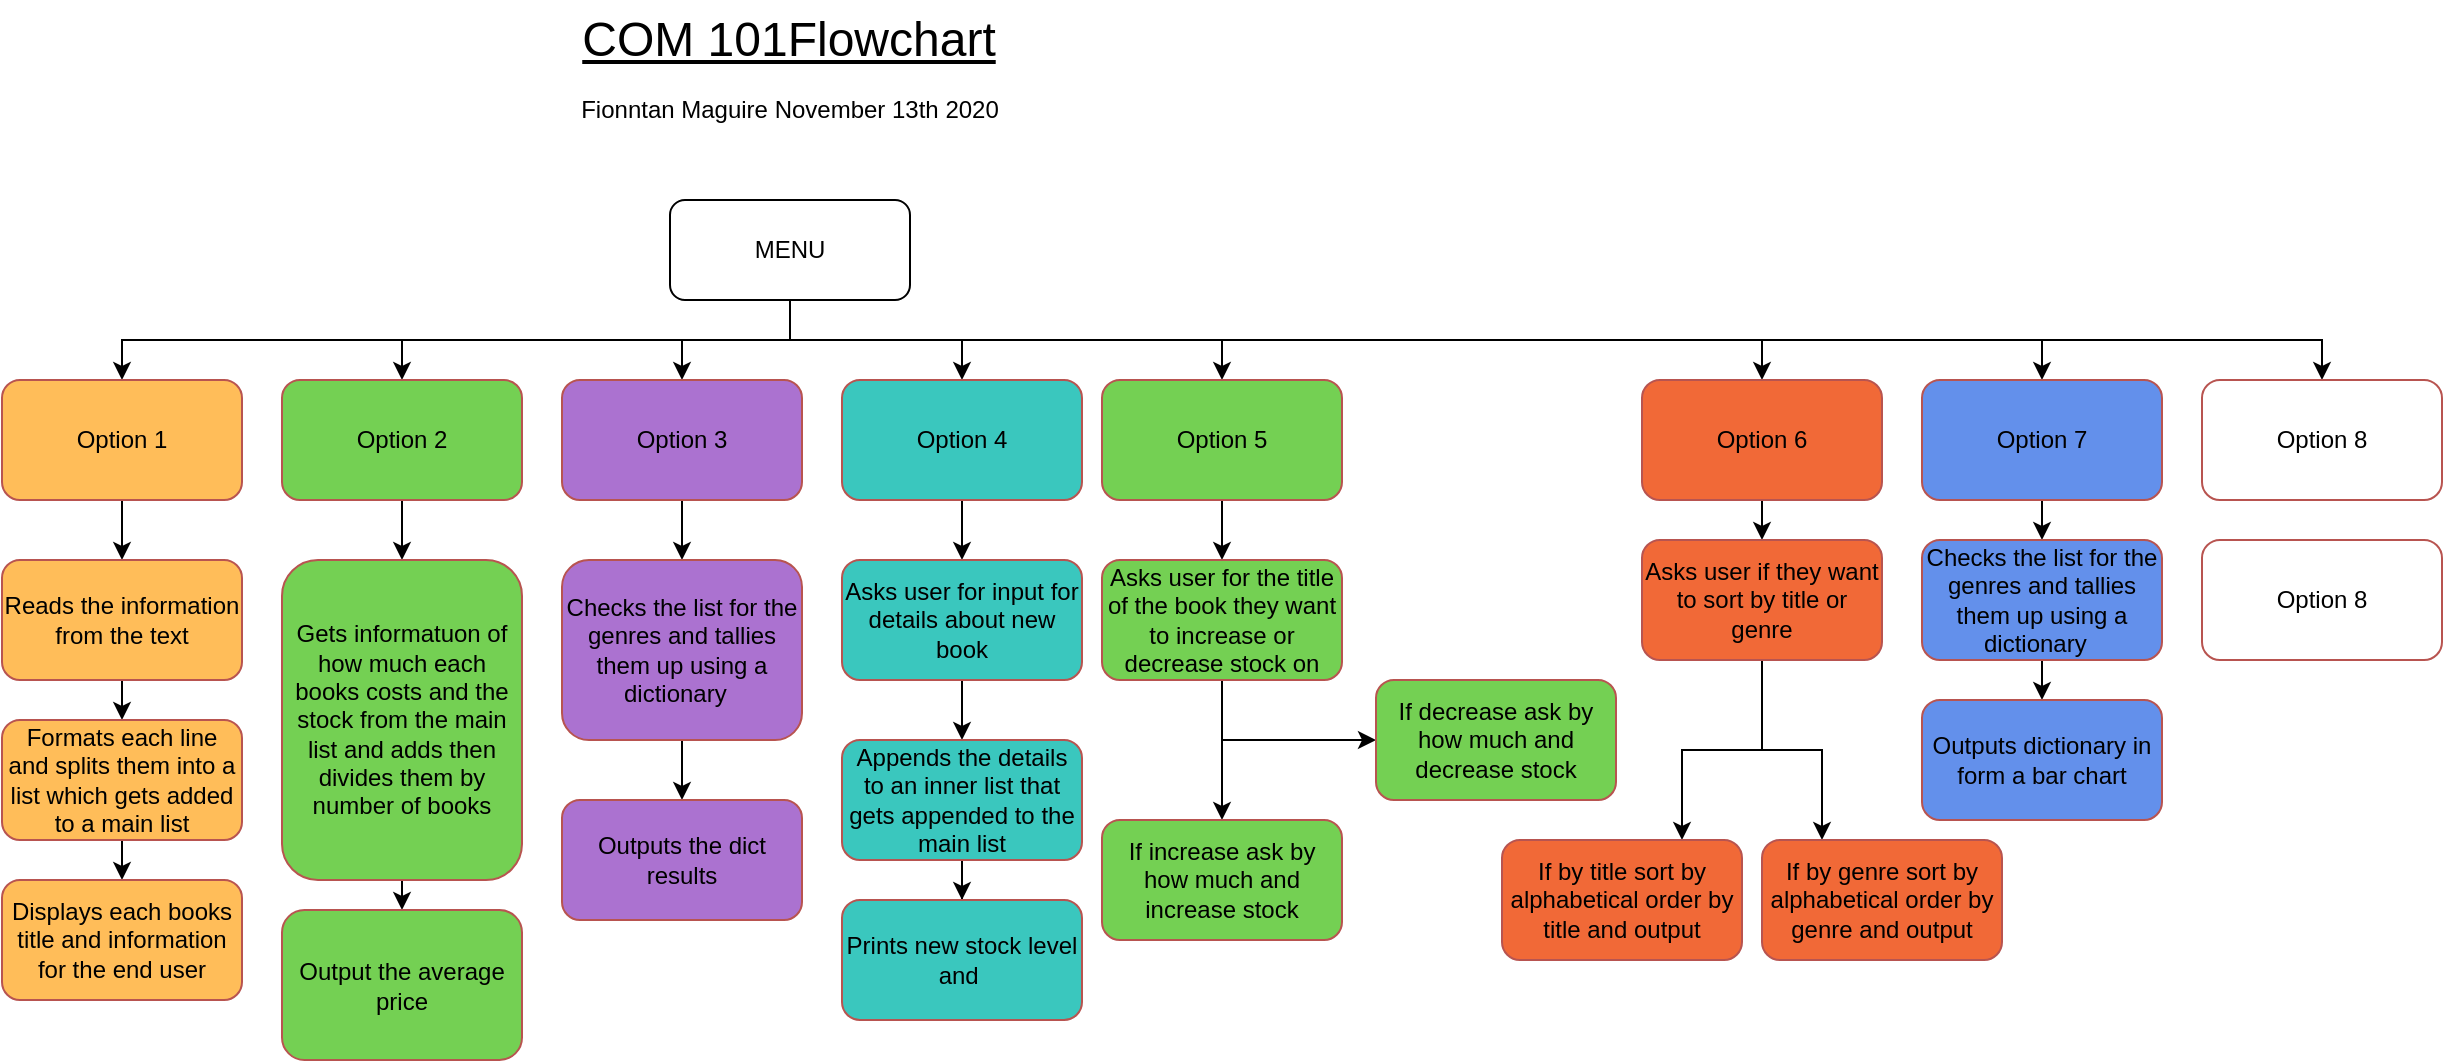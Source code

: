 <mxfile version="13.10.9" type="device"><diagram id="C5RBs43oDa-KdzZeNtuy" name="Page-1"><mxGraphModel dx="1102" dy="450" grid="1" gridSize="10" guides="1" tooltips="1" connect="1" arrows="1" fold="1" page="1" pageScale="1" pageWidth="827" pageHeight="1169" math="0" shadow="0"><root><mxCell id="WIyWlLk6GJQsqaUBKTNV-0"/><mxCell id="WIyWlLk6GJQsqaUBKTNV-1" parent="WIyWlLk6GJQsqaUBKTNV-0"/><mxCell id="MaxrXutDuzmS8f54RmXt-1" value="&lt;font style=&quot;font-size: 24px&quot;&gt;&lt;u&gt;COM 101Flowchart&lt;/u&gt;&lt;/font&gt;" style="text;html=1;strokeColor=none;fillColor=none;align=center;verticalAlign=middle;whiteSpace=wrap;rounded=0;" parent="WIyWlLk6GJQsqaUBKTNV-1" vertex="1"><mxGeometry x="248" y="50" width="331" height="40" as="geometry"/></mxCell><mxCell id="MaxrXutDuzmS8f54RmXt-2" value="Fionntan Maguire November 13th 2020" style="text;html=1;strokeColor=none;fillColor=none;align=center;verticalAlign=middle;whiteSpace=wrap;rounded=0;" parent="WIyWlLk6GJQsqaUBKTNV-1" vertex="1"><mxGeometry x="306" y="90" width="216" height="30" as="geometry"/></mxCell><mxCell id="MaxrXutDuzmS8f54RmXt-5" style="edgeStyle=orthogonalEdgeStyle;rounded=0;orthogonalLoop=1;jettySize=auto;html=1;exitX=0.5;exitY=1;exitDx=0;exitDy=0;entryX=0.5;entryY=0;entryDx=0;entryDy=0;" parent="WIyWlLk6GJQsqaUBKTNV-1" source="MaxrXutDuzmS8f54RmXt-3" target="MaxrXutDuzmS8f54RmXt-4" edge="1"><mxGeometry relative="1" as="geometry"/></mxCell><mxCell id="MaxrXutDuzmS8f54RmXt-7" style="edgeStyle=orthogonalEdgeStyle;rounded=0;orthogonalLoop=1;jettySize=auto;html=1;exitX=0.5;exitY=1;exitDx=0;exitDy=0;entryX=0.5;entryY=0;entryDx=0;entryDy=0;" parent="WIyWlLk6GJQsqaUBKTNV-1" source="MaxrXutDuzmS8f54RmXt-3" target="MaxrXutDuzmS8f54RmXt-6" edge="1"><mxGeometry relative="1" as="geometry"/></mxCell><mxCell id="MaxrXutDuzmS8f54RmXt-11" style="edgeStyle=orthogonalEdgeStyle;rounded=0;orthogonalLoop=1;jettySize=auto;html=1;exitX=0.5;exitY=1;exitDx=0;exitDy=0;entryX=0.5;entryY=0;entryDx=0;entryDy=0;" parent="WIyWlLk6GJQsqaUBKTNV-1" source="MaxrXutDuzmS8f54RmXt-3" target="MaxrXutDuzmS8f54RmXt-8" edge="1"><mxGeometry relative="1" as="geometry"/></mxCell><mxCell id="MaxrXutDuzmS8f54RmXt-12" style="edgeStyle=orthogonalEdgeStyle;rounded=0;orthogonalLoop=1;jettySize=auto;html=1;exitX=0.5;exitY=1;exitDx=0;exitDy=0;entryX=0.5;entryY=0;entryDx=0;entryDy=0;" parent="WIyWlLk6GJQsqaUBKTNV-1" source="MaxrXutDuzmS8f54RmXt-3" target="MaxrXutDuzmS8f54RmXt-9" edge="1"><mxGeometry relative="1" as="geometry"/></mxCell><mxCell id="MaxrXutDuzmS8f54RmXt-13" style="edgeStyle=orthogonalEdgeStyle;rounded=0;orthogonalLoop=1;jettySize=auto;html=1;exitX=0.5;exitY=1;exitDx=0;exitDy=0;entryX=0.5;entryY=0;entryDx=0;entryDy=0;" parent="WIyWlLk6GJQsqaUBKTNV-1" source="MaxrXutDuzmS8f54RmXt-3" target="MaxrXutDuzmS8f54RmXt-10" edge="1"><mxGeometry relative="1" as="geometry"/></mxCell><mxCell id="MaxrXutDuzmS8f54RmXt-15" style="edgeStyle=orthogonalEdgeStyle;rounded=0;orthogonalLoop=1;jettySize=auto;html=1;exitX=0.5;exitY=1;exitDx=0;exitDy=0;entryX=0.5;entryY=0;entryDx=0;entryDy=0;" parent="WIyWlLk6GJQsqaUBKTNV-1" source="MaxrXutDuzmS8f54RmXt-3" target="MaxrXutDuzmS8f54RmXt-14" edge="1"><mxGeometry relative="1" as="geometry"/></mxCell><mxCell id="MaxrXutDuzmS8f54RmXt-17" style="edgeStyle=orthogonalEdgeStyle;rounded=0;orthogonalLoop=1;jettySize=auto;html=1;exitX=0.5;exitY=1;exitDx=0;exitDy=0;entryX=0.5;entryY=0;entryDx=0;entryDy=0;" parent="WIyWlLk6GJQsqaUBKTNV-1" source="MaxrXutDuzmS8f54RmXt-3" target="MaxrXutDuzmS8f54RmXt-16" edge="1"><mxGeometry relative="1" as="geometry"/></mxCell><mxCell id="MaxrXutDuzmS8f54RmXt-26" style="edgeStyle=orthogonalEdgeStyle;rounded=0;orthogonalLoop=1;jettySize=auto;html=1;exitX=0.5;exitY=1;exitDx=0;exitDy=0;entryX=0.5;entryY=0;entryDx=0;entryDy=0;" parent="WIyWlLk6GJQsqaUBKTNV-1" source="MaxrXutDuzmS8f54RmXt-3" target="MaxrXutDuzmS8f54RmXt-25" edge="1"><mxGeometry relative="1" as="geometry"/></mxCell><mxCell id="MaxrXutDuzmS8f54RmXt-3" value="MENU" style="rounded=1;whiteSpace=wrap;html=1;" parent="WIyWlLk6GJQsqaUBKTNV-1" vertex="1"><mxGeometry x="354" y="150" width="120" height="50" as="geometry"/></mxCell><mxCell id="MaxrXutDuzmS8f54RmXt-21" style="edgeStyle=orthogonalEdgeStyle;rounded=0;orthogonalLoop=1;jettySize=auto;html=1;exitX=0.5;exitY=1;exitDx=0;exitDy=0;entryX=0.5;entryY=0;entryDx=0;entryDy=0;" parent="WIyWlLk6GJQsqaUBKTNV-1" source="MaxrXutDuzmS8f54RmXt-4" target="MaxrXutDuzmS8f54RmXt-18" edge="1"><mxGeometry relative="1" as="geometry"/></mxCell><mxCell id="MaxrXutDuzmS8f54RmXt-4" value="Option 1" style="rounded=1;whiteSpace=wrap;html=1;strokeColor=#b85450;fillColor=#FFBD59;" parent="WIyWlLk6GJQsqaUBKTNV-1" vertex="1"><mxGeometry x="20" y="240" width="120" height="60" as="geometry"/></mxCell><mxCell id="MaxrXutDuzmS8f54RmXt-28" style="edgeStyle=orthogonalEdgeStyle;rounded=0;orthogonalLoop=1;jettySize=auto;html=1;exitX=0.5;exitY=1;exitDx=0;exitDy=0;entryX=0.5;entryY=0;entryDx=0;entryDy=0;" parent="WIyWlLk6GJQsqaUBKTNV-1" source="MaxrXutDuzmS8f54RmXt-6" target="MaxrXutDuzmS8f54RmXt-24" edge="1"><mxGeometry relative="1" as="geometry"/></mxCell><mxCell id="MaxrXutDuzmS8f54RmXt-6" value="Option 2" style="rounded=1;whiteSpace=wrap;html=1;strokeColor=#b85450;fillColor=#74D053;" parent="WIyWlLk6GJQsqaUBKTNV-1" vertex="1"><mxGeometry x="160" y="240" width="120" height="60" as="geometry"/></mxCell><mxCell id="m7ByxKUzDtRCLXDU1BJS-4" style="edgeStyle=orthogonalEdgeStyle;rounded=0;orthogonalLoop=1;jettySize=auto;html=1;exitX=0.5;exitY=1;exitDx=0;exitDy=0;" edge="1" parent="WIyWlLk6GJQsqaUBKTNV-1" source="MaxrXutDuzmS8f54RmXt-8" target="m7ByxKUzDtRCLXDU1BJS-2"><mxGeometry relative="1" as="geometry"/></mxCell><mxCell id="MaxrXutDuzmS8f54RmXt-8" value="Option 3" style="rounded=1;whiteSpace=wrap;html=1;strokeColor=#b85450;fillColor=#AB72D0;" parent="WIyWlLk6GJQsqaUBKTNV-1" vertex="1"><mxGeometry x="300" y="240" width="120" height="60" as="geometry"/></mxCell><mxCell id="m7ByxKUzDtRCLXDU1BJS-9" style="edgeStyle=orthogonalEdgeStyle;rounded=0;orthogonalLoop=1;jettySize=auto;html=1;exitX=0.5;exitY=1;exitDx=0;exitDy=0;" edge="1" parent="WIyWlLk6GJQsqaUBKTNV-1" source="MaxrXutDuzmS8f54RmXt-9" target="m7ByxKUzDtRCLXDU1BJS-6"><mxGeometry relative="1" as="geometry"/></mxCell><mxCell id="MaxrXutDuzmS8f54RmXt-9" value="Option 4&lt;span style=&quot;color: rgba(0 , 0 , 0 , 0) ; font-family: monospace ; font-size: 0px&quot;&gt;%3CmxGraphModel%3E%3Croot%3E%3CmxCell%20id%3D%220%22%2F%3E%3CmxCell%20id%3D%221%22%20parent%3D%220%22%2F%3E%3CmxCell%20id%3D%222%22%20value%3D%22Option%201%22%20style%3D%22rounded%3D1%3BwhiteSpace%3Dwrap%3Bhtml%3D1%3BstrokeColor%3D%23b85450%3BfillColor%3D%2374D053%3B%22%20vertex%3D%221%22%20parent%3D%221%22%3E%3CmxGeometry%20x%3D%22160%22%20y%3D%22240%22%20width%3D%22120%22%20height%3D%2260%22%20as%3D%22geometry%22%2F%3E%3C%2FmxCell%3E%3C%2Froot%3E%3C%2FmxGraphModel%3E&lt;/span&gt;" style="rounded=1;whiteSpace=wrap;html=1;strokeColor=#b85450;fillColor=#3AC7BE;" parent="WIyWlLk6GJQsqaUBKTNV-1" vertex="1"><mxGeometry x="440" y="240" width="120" height="60" as="geometry"/></mxCell><mxCell id="m7ByxKUzDtRCLXDU1BJS-30" style="edgeStyle=orthogonalEdgeStyle;rounded=0;orthogonalLoop=1;jettySize=auto;html=1;exitX=0.5;exitY=1;exitDx=0;exitDy=0;entryX=0.5;entryY=0;entryDx=0;entryDy=0;" edge="1" parent="WIyWlLk6GJQsqaUBKTNV-1" source="MaxrXutDuzmS8f54RmXt-10" target="m7ByxKUzDtRCLXDU1BJS-18"><mxGeometry relative="1" as="geometry"/></mxCell><mxCell id="MaxrXutDuzmS8f54RmXt-10" value="Option 6" style="rounded=1;whiteSpace=wrap;html=1;strokeColor=#b85450;fillColor=#F16937;" parent="WIyWlLk6GJQsqaUBKTNV-1" vertex="1"><mxGeometry x="840" y="240" width="120" height="60" as="geometry"/></mxCell><mxCell id="m7ByxKUzDtRCLXDU1BJS-28" style="edgeStyle=orthogonalEdgeStyle;rounded=0;orthogonalLoop=1;jettySize=auto;html=1;exitX=0.5;exitY=1;exitDx=0;exitDy=0;entryX=0.5;entryY=0;entryDx=0;entryDy=0;" edge="1" parent="WIyWlLk6GJQsqaUBKTNV-1" source="MaxrXutDuzmS8f54RmXt-14" target="m7ByxKUzDtRCLXDU1BJS-24"><mxGeometry relative="1" as="geometry"/></mxCell><mxCell id="MaxrXutDuzmS8f54RmXt-14" value="Option 7&lt;span style=&quot;color: rgba(0 , 0 , 0 , 0) ; font-family: monospace ; font-size: 0px&quot;&gt;%3CmxGraphModel%3E%3Croot%3E%3CmxCell%20id%3D%220%22%2F%3E%3CmxCell%20id%3D%221%22%20parent%3D%220%22%2F%3E%3CmxCell%20id%3D%222%22%20value%3D%22Option%206%22%20style%3D%22rounded%3D1%3BwhiteSpace%3Dwrap%3Bhtml%3D1%3BstrokeColor%3D%23b85450%3BfillColor%3D%2374D053%3B%22%20vertex%3D%221%22%20parent%3D%221%22%3E%3CmxGeometry%20x%3D%22760%22%20y%3D%22240%22%20width%3D%22120%22%20height%3D%2260%22%20as%3D%22geometry%22%2F%3E%3C%2FmxCell%3E%3C%2Froot%3E%3C%2FmxGraphModel%3E&lt;/span&gt;&lt;span style=&quot;color: rgba(0 , 0 , 0 , 0) ; font-family: monospace ; font-size: 0px&quot;&gt;%3CmxGraphModel%3E%3Croot%3E%3CmxCell%20id%3D%220%22%2F%3E%3CmxCell%20id%3D%221%22%20parent%3D%220%22%2F%3E%3CmxCell%20id%3D%222%22%20value%3D%22Option%206%22%20style%3D%22rounded%3D1%3BwhiteSpace%3Dwrap%3Bhtml%3D1%3BstrokeColor%3D%23b85450%3BfillColor%3D%2374D053%3B%22%20vertex%3D%221%22%20parent%3D%221%22%3E%3CmxGeometry%20x%3D%22760%22%20y%3D%22240%22%20width%3D%22120%22%20height%3D%2260%22%20as%3D%22geometry%22%2F%3E%3C%2FmxCell%3E%3C%2Froot%3E%3C%2FmxGraphModel%3E&lt;/span&gt;" style="rounded=1;whiteSpace=wrap;html=1;strokeColor=#b85450;fillColor=#6390EB;" parent="WIyWlLk6GJQsqaUBKTNV-1" vertex="1"><mxGeometry x="980" y="240" width="120" height="60" as="geometry"/></mxCell><mxCell id="MaxrXutDuzmS8f54RmXt-16" value="Option 8" style="rounded=1;whiteSpace=wrap;html=1;strokeColor=#b85450;fillColor=#FFFFFF;" parent="WIyWlLk6GJQsqaUBKTNV-1" vertex="1"><mxGeometry x="1120" y="240" width="120" height="60" as="geometry"/></mxCell><mxCell id="MaxrXutDuzmS8f54RmXt-22" style="edgeStyle=orthogonalEdgeStyle;rounded=0;orthogonalLoop=1;jettySize=auto;html=1;exitX=0.5;exitY=1;exitDx=0;exitDy=0;entryX=0.5;entryY=0;entryDx=0;entryDy=0;" parent="WIyWlLk6GJQsqaUBKTNV-1" source="MaxrXutDuzmS8f54RmXt-18" target="MaxrXutDuzmS8f54RmXt-19" edge="1"><mxGeometry relative="1" as="geometry"/></mxCell><mxCell id="MaxrXutDuzmS8f54RmXt-18" value="Reads the information from the text&lt;span style=&quot;color: rgba(0 , 0 , 0 , 0) ; font-family: monospace ; font-size: 0px&quot;&gt;%3CmxGraphModel%3E%3Croot%3E%3CmxCell%20id%3D%220%22%2F%3E%3CmxCell%20id%3D%221%22%20parent%3D%220%22%2F%3E%3CmxCell%20id%3D%222%22%20value%3D%22Option%201%22%20style%3D%22rounded%3D1%3BwhiteSpace%3Dwrap%3Bhtml%3D1%3BstrokeColor%3D%23b85450%3BfillColor%3D%23FFBD59%3B%22%20vertex%3D%221%22%20parent%3D%221%22%3E%3CmxGeometry%20x%3D%2220%22%20y%3D%22240%22%20width%3D%22120%22%20height%3D%2260%22%20as%3D%22geometry%22%2F%3E%3C%2FmxCell%3E%3C%2Froot%3E%3C%2FmxGraphModel%3E&lt;/span&gt;" style="rounded=1;whiteSpace=wrap;html=1;strokeColor=#b85450;fillColor=#FFBD59;" parent="WIyWlLk6GJQsqaUBKTNV-1" vertex="1"><mxGeometry x="20" y="330" width="120" height="60" as="geometry"/></mxCell><mxCell id="MaxrXutDuzmS8f54RmXt-23" style="edgeStyle=orthogonalEdgeStyle;rounded=0;orthogonalLoop=1;jettySize=auto;html=1;exitX=0.5;exitY=1;exitDx=0;exitDy=0;entryX=0.5;entryY=0;entryDx=0;entryDy=0;" parent="WIyWlLk6GJQsqaUBKTNV-1" source="MaxrXutDuzmS8f54RmXt-19" target="MaxrXutDuzmS8f54RmXt-20" edge="1"><mxGeometry relative="1" as="geometry"/></mxCell><mxCell id="MaxrXutDuzmS8f54RmXt-19" value="Formats each line and splits them into a list which gets added to a main list" style="rounded=1;whiteSpace=wrap;html=1;strokeColor=#b85450;fillColor=#FFBD59;" parent="WIyWlLk6GJQsqaUBKTNV-1" vertex="1"><mxGeometry x="20" y="410" width="120" height="60" as="geometry"/></mxCell><mxCell id="MaxrXutDuzmS8f54RmXt-20" value="Displays each books title and information for the end user" style="rounded=1;whiteSpace=wrap;html=1;strokeColor=#b85450;fillColor=#FFBD59;" parent="WIyWlLk6GJQsqaUBKTNV-1" vertex="1"><mxGeometry x="20" y="490" width="120" height="60" as="geometry"/></mxCell><mxCell id="MaxrXutDuzmS8f54RmXt-29" style="edgeStyle=orthogonalEdgeStyle;rounded=0;orthogonalLoop=1;jettySize=auto;html=1;exitX=0.5;exitY=1;exitDx=0;exitDy=0;entryX=0.5;entryY=0;entryDx=0;entryDy=0;" parent="WIyWlLk6GJQsqaUBKTNV-1" source="MaxrXutDuzmS8f54RmXt-24" target="MaxrXutDuzmS8f54RmXt-27" edge="1"><mxGeometry relative="1" as="geometry"/></mxCell><mxCell id="MaxrXutDuzmS8f54RmXt-24" value="Gets informatuon of how much each books costs and the stock from the main list and adds then divides them by number of books" style="rounded=1;whiteSpace=wrap;html=1;strokeColor=#b85450;fillColor=#74D053;" parent="WIyWlLk6GJQsqaUBKTNV-1" vertex="1"><mxGeometry x="160" y="330" width="120" height="160" as="geometry"/></mxCell><mxCell id="m7ByxKUzDtRCLXDU1BJS-15" style="edgeStyle=orthogonalEdgeStyle;rounded=0;orthogonalLoop=1;jettySize=auto;html=1;exitX=0.5;exitY=1;exitDx=0;exitDy=0;entryX=0.5;entryY=0;entryDx=0;entryDy=0;" edge="1" parent="WIyWlLk6GJQsqaUBKTNV-1" source="MaxrXutDuzmS8f54RmXt-25" target="m7ByxKUzDtRCLXDU1BJS-12"><mxGeometry relative="1" as="geometry"/></mxCell><mxCell id="MaxrXutDuzmS8f54RmXt-25" value="Option 5" style="rounded=1;whiteSpace=wrap;html=1;strokeColor=#b85450;fillColor=#74D053;" parent="WIyWlLk6GJQsqaUBKTNV-1" vertex="1"><mxGeometry x="570" y="240" width="120" height="60" as="geometry"/></mxCell><mxCell id="MaxrXutDuzmS8f54RmXt-27" value="Output the average price" style="rounded=1;whiteSpace=wrap;html=1;strokeColor=#b85450;fillColor=#74D053;" parent="WIyWlLk6GJQsqaUBKTNV-1" vertex="1"><mxGeometry x="160" y="505" width="120" height="75" as="geometry"/></mxCell><mxCell id="m7ByxKUzDtRCLXDU1BJS-5" style="edgeStyle=orthogonalEdgeStyle;rounded=0;orthogonalLoop=1;jettySize=auto;html=1;exitX=0.5;exitY=1;exitDx=0;exitDy=0;entryX=0.5;entryY=0;entryDx=0;entryDy=0;" edge="1" parent="WIyWlLk6GJQsqaUBKTNV-1" source="m7ByxKUzDtRCLXDU1BJS-2" target="m7ByxKUzDtRCLXDU1BJS-3"><mxGeometry relative="1" as="geometry"/></mxCell><mxCell id="m7ByxKUzDtRCLXDU1BJS-2" value="Checks the list for the genres and tallies them up using a dictionary&amp;nbsp;&amp;nbsp;" style="rounded=1;whiteSpace=wrap;html=1;strokeColor=#b85450;fillColor=#AB72D0;" vertex="1" parent="WIyWlLk6GJQsqaUBKTNV-1"><mxGeometry x="300" y="330" width="120" height="90" as="geometry"/></mxCell><mxCell id="m7ByxKUzDtRCLXDU1BJS-3" value="Outputs the dict results" style="rounded=1;whiteSpace=wrap;html=1;strokeColor=#b85450;fillColor=#AB72D0;" vertex="1" parent="WIyWlLk6GJQsqaUBKTNV-1"><mxGeometry x="300" y="450" width="120" height="60" as="geometry"/></mxCell><mxCell id="m7ByxKUzDtRCLXDU1BJS-10" style="edgeStyle=orthogonalEdgeStyle;rounded=0;orthogonalLoop=1;jettySize=auto;html=1;exitX=0.5;exitY=1;exitDx=0;exitDy=0;" edge="1" parent="WIyWlLk6GJQsqaUBKTNV-1" source="m7ByxKUzDtRCLXDU1BJS-6" target="m7ByxKUzDtRCLXDU1BJS-7"><mxGeometry relative="1" as="geometry"/></mxCell><mxCell id="m7ByxKUzDtRCLXDU1BJS-6" value="Asks user for input for details about new book" style="rounded=1;whiteSpace=wrap;html=1;strokeColor=#b85450;fillColor=#3AC7BE;" vertex="1" parent="WIyWlLk6GJQsqaUBKTNV-1"><mxGeometry x="440" y="330" width="120" height="60" as="geometry"/></mxCell><mxCell id="m7ByxKUzDtRCLXDU1BJS-11" style="edgeStyle=orthogonalEdgeStyle;rounded=0;orthogonalLoop=1;jettySize=auto;html=1;exitX=0.5;exitY=1;exitDx=0;exitDy=0;" edge="1" parent="WIyWlLk6GJQsqaUBKTNV-1" source="m7ByxKUzDtRCLXDU1BJS-7" target="m7ByxKUzDtRCLXDU1BJS-8"><mxGeometry relative="1" as="geometry"/></mxCell><mxCell id="m7ByxKUzDtRCLXDU1BJS-7" value="Appends the details to an inner list that gets appended to the main list" style="rounded=1;whiteSpace=wrap;html=1;strokeColor=#b85450;fillColor=#3AC7BE;" vertex="1" parent="WIyWlLk6GJQsqaUBKTNV-1"><mxGeometry x="440" y="420" width="120" height="60" as="geometry"/></mxCell><mxCell id="m7ByxKUzDtRCLXDU1BJS-8" value="Prints new stock level and&amp;nbsp;" style="rounded=1;whiteSpace=wrap;html=1;strokeColor=#b85450;fillColor=#3AC7BE;" vertex="1" parent="WIyWlLk6GJQsqaUBKTNV-1"><mxGeometry x="440" y="500" width="120" height="60" as="geometry"/></mxCell><mxCell id="m7ByxKUzDtRCLXDU1BJS-16" style="edgeStyle=orthogonalEdgeStyle;rounded=0;orthogonalLoop=1;jettySize=auto;html=1;exitX=0.5;exitY=1;exitDx=0;exitDy=0;" edge="1" parent="WIyWlLk6GJQsqaUBKTNV-1" source="m7ByxKUzDtRCLXDU1BJS-12" target="m7ByxKUzDtRCLXDU1BJS-13"><mxGeometry relative="1" as="geometry"/></mxCell><mxCell id="m7ByxKUzDtRCLXDU1BJS-17" style="edgeStyle=orthogonalEdgeStyle;rounded=0;orthogonalLoop=1;jettySize=auto;html=1;exitX=0.5;exitY=1;exitDx=0;exitDy=0;" edge="1" parent="WIyWlLk6GJQsqaUBKTNV-1" source="m7ByxKUzDtRCLXDU1BJS-12" target="m7ByxKUzDtRCLXDU1BJS-14"><mxGeometry relative="1" as="geometry"/></mxCell><mxCell id="m7ByxKUzDtRCLXDU1BJS-12" value="Asks user for the title of the book they want to increase or decrease stock on" style="rounded=1;whiteSpace=wrap;html=1;strokeColor=#b85450;fillColor=#74D053;" vertex="1" parent="WIyWlLk6GJQsqaUBKTNV-1"><mxGeometry x="570" y="330" width="120" height="60" as="geometry"/></mxCell><mxCell id="m7ByxKUzDtRCLXDU1BJS-13" value="If increase ask by how much and increase stock" style="rounded=1;whiteSpace=wrap;html=1;strokeColor=#b85450;fillColor=#74D053;" vertex="1" parent="WIyWlLk6GJQsqaUBKTNV-1"><mxGeometry x="570" y="460" width="120" height="60" as="geometry"/></mxCell><mxCell id="m7ByxKUzDtRCLXDU1BJS-14" value="If decrease ask by how much and decrease stock" style="rounded=1;whiteSpace=wrap;html=1;strokeColor=#b85450;fillColor=#74D053;" vertex="1" parent="WIyWlLk6GJQsqaUBKTNV-1"><mxGeometry x="707" y="390" width="120" height="60" as="geometry"/></mxCell><mxCell id="m7ByxKUzDtRCLXDU1BJS-22" style="edgeStyle=orthogonalEdgeStyle;rounded=0;orthogonalLoop=1;jettySize=auto;html=1;exitX=0.5;exitY=1;exitDx=0;exitDy=0;entryX=0.75;entryY=0;entryDx=0;entryDy=0;" edge="1" parent="WIyWlLk6GJQsqaUBKTNV-1" source="m7ByxKUzDtRCLXDU1BJS-18" target="m7ByxKUzDtRCLXDU1BJS-19"><mxGeometry relative="1" as="geometry"/></mxCell><mxCell id="m7ByxKUzDtRCLXDU1BJS-23" style="edgeStyle=orthogonalEdgeStyle;rounded=0;orthogonalLoop=1;jettySize=auto;html=1;exitX=0.5;exitY=1;exitDx=0;exitDy=0;entryX=0.25;entryY=0;entryDx=0;entryDy=0;" edge="1" parent="WIyWlLk6GJQsqaUBKTNV-1" source="m7ByxKUzDtRCLXDU1BJS-18" target="m7ByxKUzDtRCLXDU1BJS-20"><mxGeometry relative="1" as="geometry"/></mxCell><mxCell id="m7ByxKUzDtRCLXDU1BJS-18" value="Asks user if they want to sort by title or genre" style="rounded=1;whiteSpace=wrap;html=1;strokeColor=#b85450;fillColor=#F16937;" vertex="1" parent="WIyWlLk6GJQsqaUBKTNV-1"><mxGeometry x="840" y="320" width="120" height="60" as="geometry"/></mxCell><mxCell id="m7ByxKUzDtRCLXDU1BJS-19" value="If by title sort by alphabetical order by title and output" style="rounded=1;whiteSpace=wrap;html=1;strokeColor=#b85450;fillColor=#F16937;" vertex="1" parent="WIyWlLk6GJQsqaUBKTNV-1"><mxGeometry x="770" y="470" width="120" height="60" as="geometry"/></mxCell><mxCell id="m7ByxKUzDtRCLXDU1BJS-20" value="If by genre sort by alphabetical order by genre and output" style="rounded=1;whiteSpace=wrap;html=1;strokeColor=#b85450;fillColor=#F16937;" vertex="1" parent="WIyWlLk6GJQsqaUBKTNV-1"><mxGeometry x="900" y="470" width="120" height="60" as="geometry"/></mxCell><mxCell id="m7ByxKUzDtRCLXDU1BJS-29" style="edgeStyle=orthogonalEdgeStyle;rounded=0;orthogonalLoop=1;jettySize=auto;html=1;exitX=0.5;exitY=1;exitDx=0;exitDy=0;entryX=0.5;entryY=0;entryDx=0;entryDy=0;" edge="1" parent="WIyWlLk6GJQsqaUBKTNV-1" source="m7ByxKUzDtRCLXDU1BJS-24" target="m7ByxKUzDtRCLXDU1BJS-27"><mxGeometry relative="1" as="geometry"/></mxCell><mxCell id="m7ByxKUzDtRCLXDU1BJS-24" value="&lt;span&gt;Checks the list for the genres and tallies them up using a dictionary&amp;nbsp;&amp;nbsp;&lt;/span&gt;" style="rounded=1;whiteSpace=wrap;html=1;strokeColor=#b85450;fillColor=#6390EB;" vertex="1" parent="WIyWlLk6GJQsqaUBKTNV-1"><mxGeometry x="980" y="320" width="120" height="60" as="geometry"/></mxCell><mxCell id="m7ByxKUzDtRCLXDU1BJS-27" value="Outputs dictionary in form a bar chart" style="rounded=1;whiteSpace=wrap;html=1;strokeColor=#b85450;fillColor=#6390EB;" vertex="1" parent="WIyWlLk6GJQsqaUBKTNV-1"><mxGeometry x="980" y="400" width="120" height="60" as="geometry"/></mxCell><mxCell id="m7ByxKUzDtRCLXDU1BJS-32" value="Option 8" style="rounded=1;whiteSpace=wrap;html=1;strokeColor=#b85450;fillColor=#FFFFFF;" vertex="1" parent="WIyWlLk6GJQsqaUBKTNV-1"><mxGeometry x="1120" y="320" width="120" height="60" as="geometry"/></mxCell></root></mxGraphModel></diagram></mxfile>
